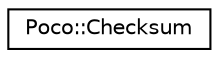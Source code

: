 digraph "Graphical Class Hierarchy"
{
 // LATEX_PDF_SIZE
  edge [fontname="Helvetica",fontsize="10",labelfontname="Helvetica",labelfontsize="10"];
  node [fontname="Helvetica",fontsize="10",shape=record];
  rankdir="LR";
  Node0 [label="Poco::Checksum",height=0.2,width=0.4,color="black", fillcolor="white", style="filled",URL="$classPoco_1_1Checksum.html",tooltip=" "];
}
